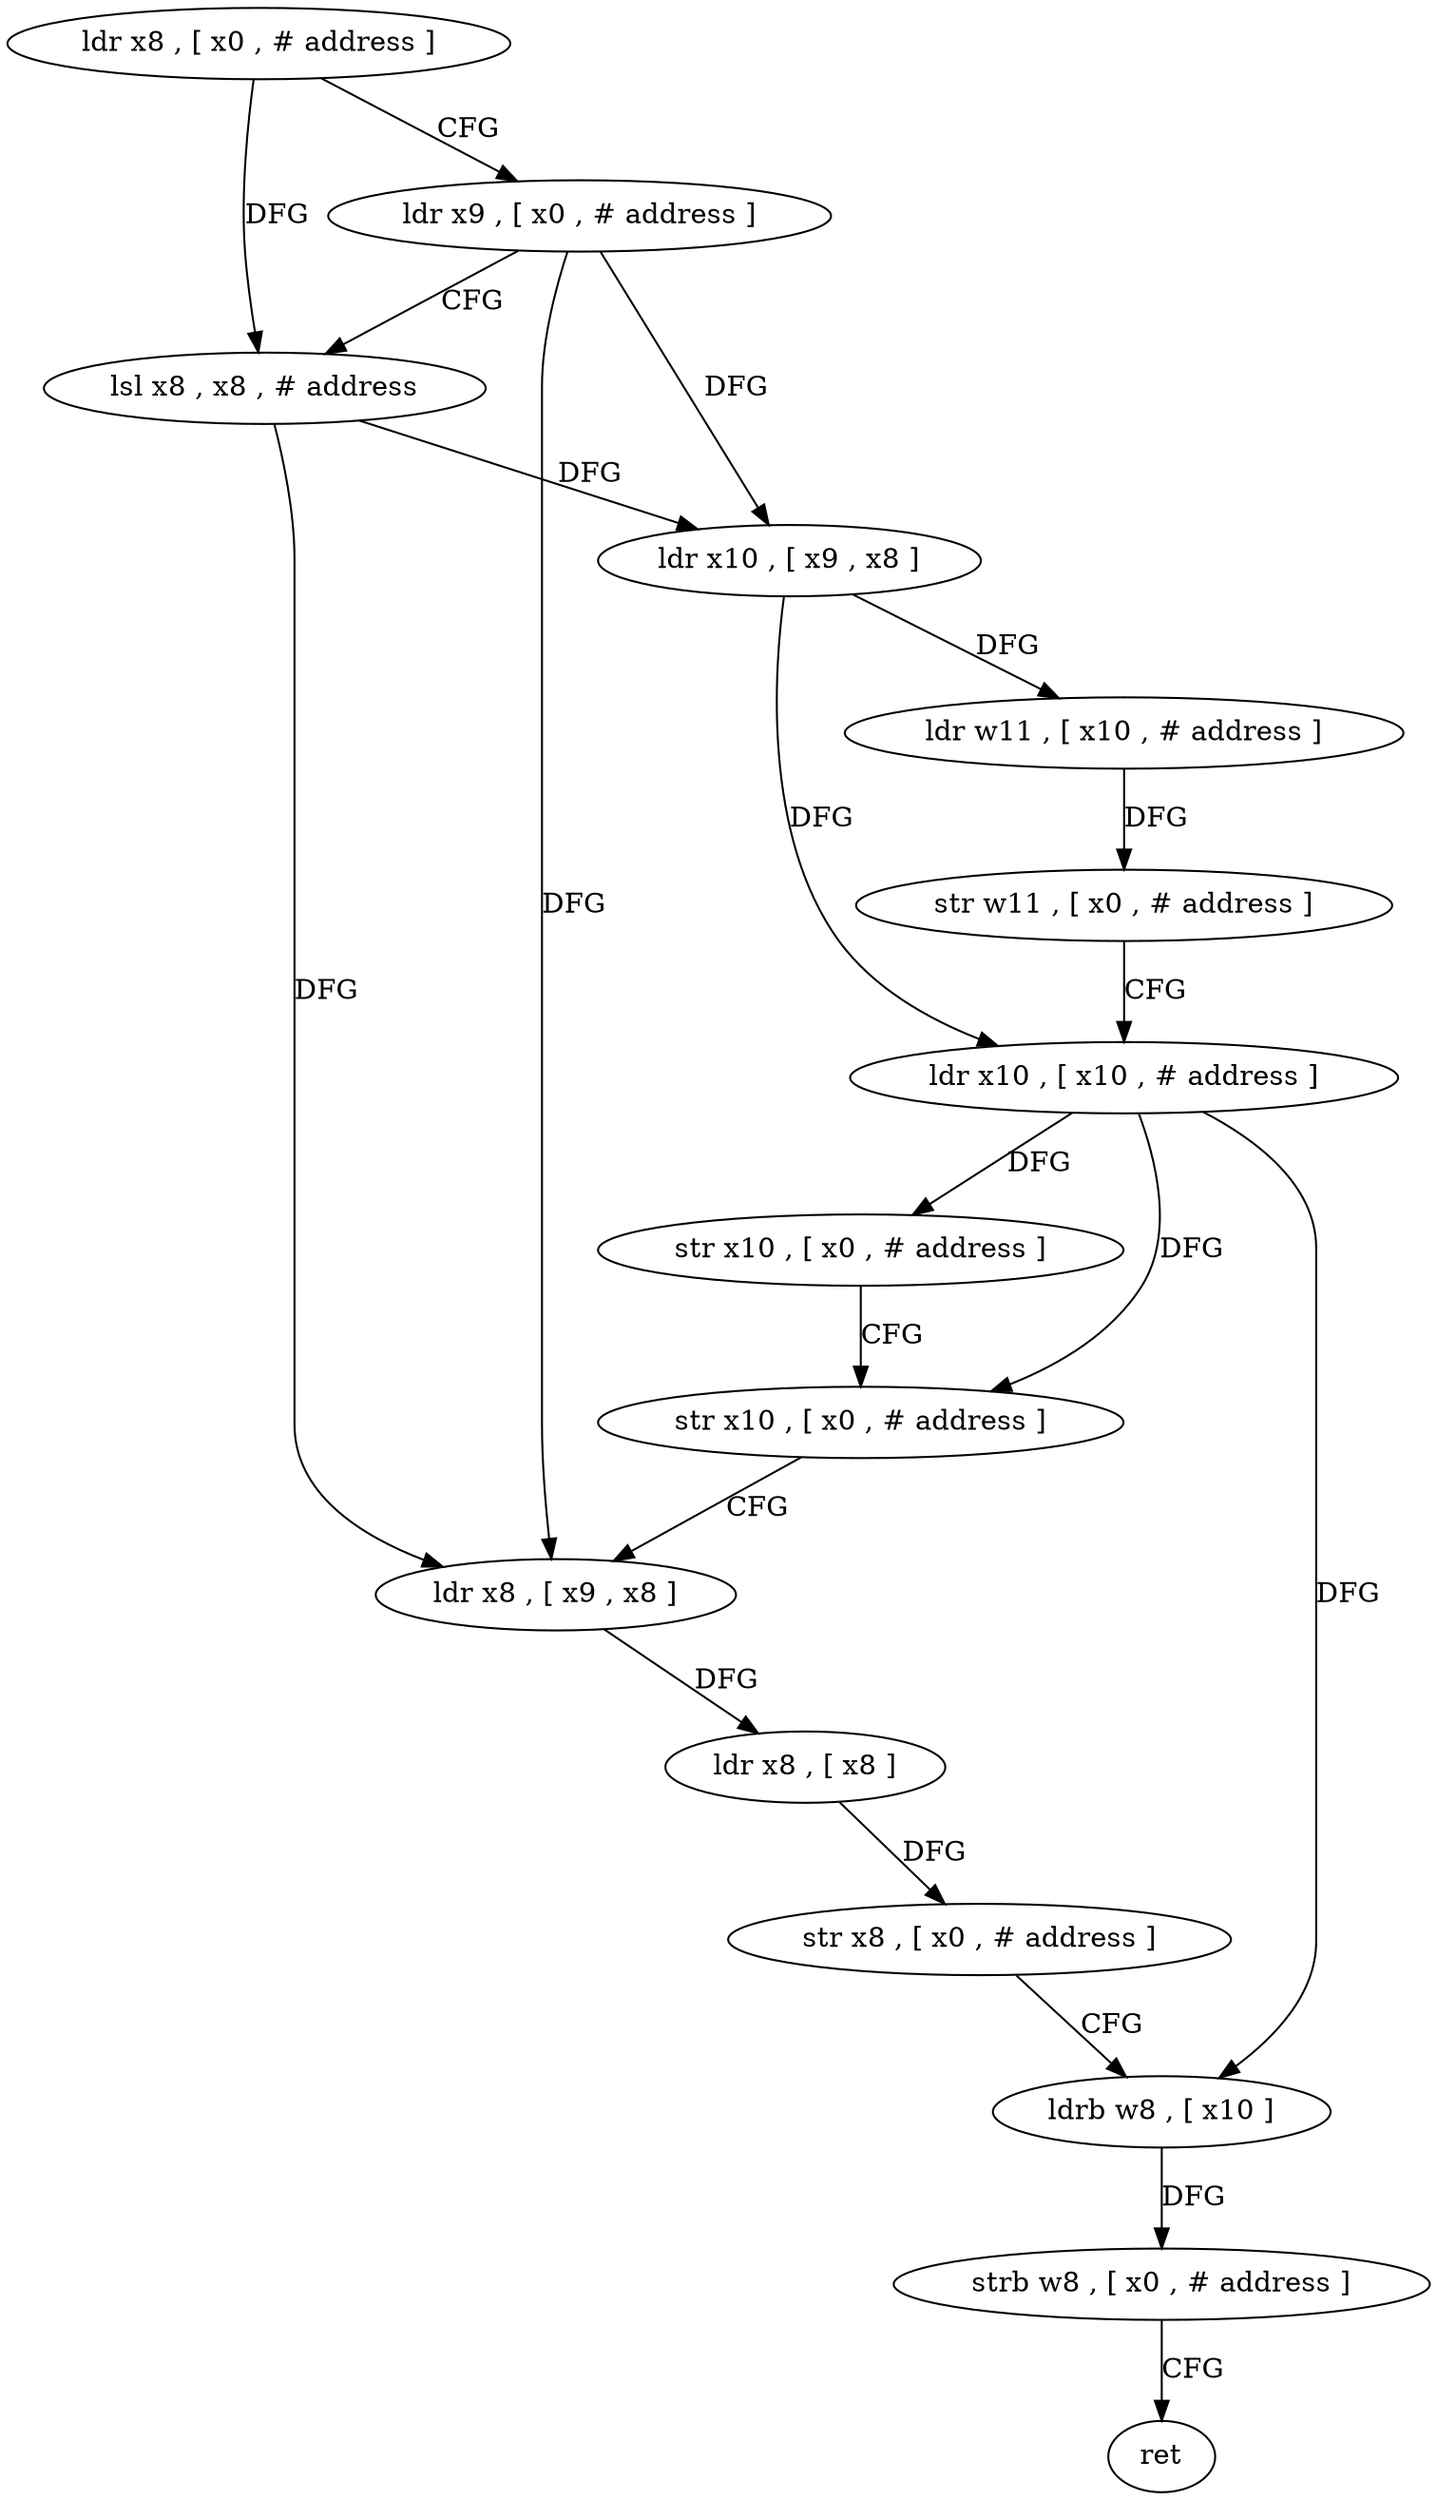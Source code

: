 digraph "func" {
"114836" [label = "ldr x8 , [ x0 , # address ]" ]
"114840" [label = "ldr x9 , [ x0 , # address ]" ]
"114844" [label = "lsl x8 , x8 , # address" ]
"114848" [label = "ldr x10 , [ x9 , x8 ]" ]
"114852" [label = "ldr w11 , [ x10 , # address ]" ]
"114856" [label = "str w11 , [ x0 , # address ]" ]
"114860" [label = "ldr x10 , [ x10 , # address ]" ]
"114864" [label = "str x10 , [ x0 , # address ]" ]
"114868" [label = "str x10 , [ x0 , # address ]" ]
"114872" [label = "ldr x8 , [ x9 , x8 ]" ]
"114876" [label = "ldr x8 , [ x8 ]" ]
"114880" [label = "str x8 , [ x0 , # address ]" ]
"114884" [label = "ldrb w8 , [ x10 ]" ]
"114888" [label = "strb w8 , [ x0 , # address ]" ]
"114892" [label = "ret" ]
"114836" -> "114840" [ label = "CFG" ]
"114836" -> "114844" [ label = "DFG" ]
"114840" -> "114844" [ label = "CFG" ]
"114840" -> "114848" [ label = "DFG" ]
"114840" -> "114872" [ label = "DFG" ]
"114844" -> "114848" [ label = "DFG" ]
"114844" -> "114872" [ label = "DFG" ]
"114848" -> "114852" [ label = "DFG" ]
"114848" -> "114860" [ label = "DFG" ]
"114852" -> "114856" [ label = "DFG" ]
"114856" -> "114860" [ label = "CFG" ]
"114860" -> "114864" [ label = "DFG" ]
"114860" -> "114868" [ label = "DFG" ]
"114860" -> "114884" [ label = "DFG" ]
"114864" -> "114868" [ label = "CFG" ]
"114868" -> "114872" [ label = "CFG" ]
"114872" -> "114876" [ label = "DFG" ]
"114876" -> "114880" [ label = "DFG" ]
"114880" -> "114884" [ label = "CFG" ]
"114884" -> "114888" [ label = "DFG" ]
"114888" -> "114892" [ label = "CFG" ]
}
